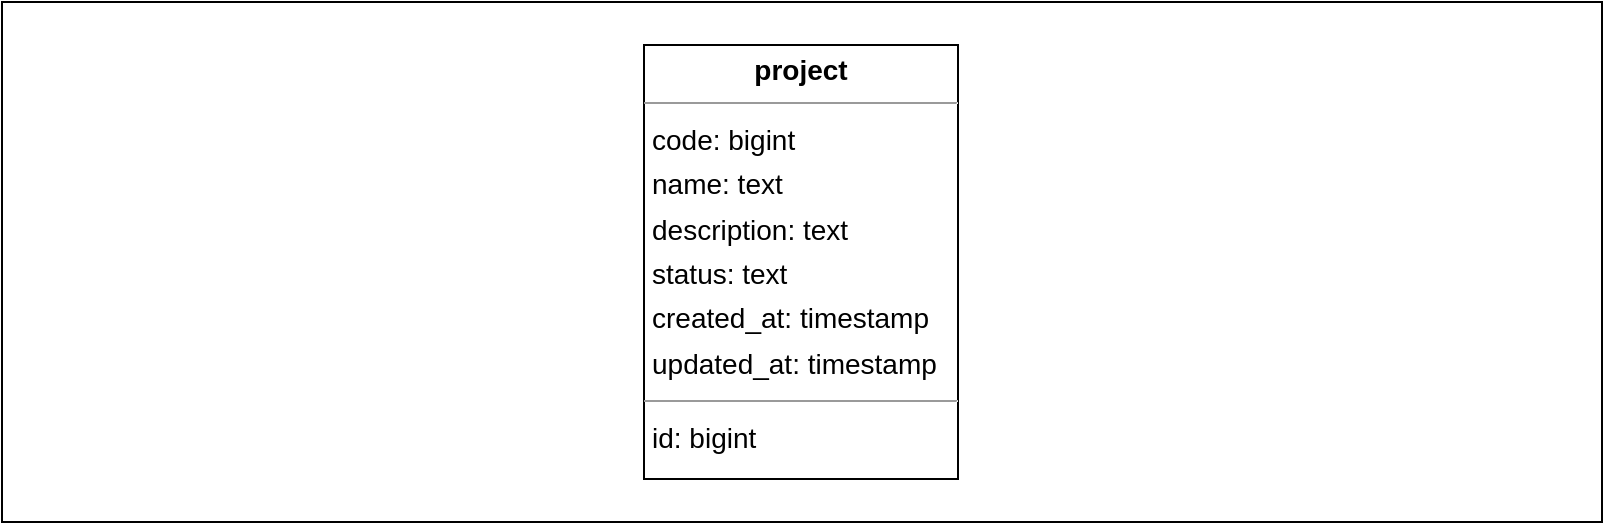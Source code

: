 <mxfile version="21.3.2" type="device">
  <diagram name="Страница 1" id="-bi6IJwTqK15d8kvk-_F">
    <mxGraphModel dx="1134" dy="626" grid="1" gridSize="10" guides="1" tooltips="1" connect="1" arrows="1" fold="1" page="1" pageScale="1" pageWidth="827" pageHeight="1169" math="0" shadow="0">
      <root>
        <mxCell id="0" />
        <mxCell id="1" parent="0" />
        <mxCell id="FkDS411P9qtkhbNBzl6R-1" value="" style="rounded=0;whiteSpace=wrap;html=1;" vertex="1" parent="1">
          <mxGeometry x="14" y="10" width="800" height="260" as="geometry" />
        </mxCell>
        <mxCell id="FkDS411P9qtkhbNBzl6R-3" value="&lt;p style=&quot;margin:0px;margin-top:4px;text-align:center;&quot;&gt;&lt;b&gt;project&lt;/b&gt;&lt;/p&gt;&lt;hr size=&quot;1&quot;/&gt;&lt;p style=&quot;margin:0 0 0 4px;line-height:1.6;&quot;&gt; code: bigint&lt;br/&gt; name: text&lt;br/&gt; description: text&lt;br/&gt; status: text&lt;br/&gt; created_at: timestamp&lt;br/&gt; updated_at: timestamp&lt;/p&gt;&lt;hr size=&quot;1&quot;/&gt;&lt;p style=&quot;margin:0 0 0 4px;line-height:1.6;&quot;&gt; id: bigint&lt;/p&gt;" style="verticalAlign=top;align=left;overflow=fill;fontSize=14;fontFamily=Helvetica;html=1;rounded=0;shadow=0;comic=0;labelBackgroundColor=none;strokeWidth=1;" vertex="1" parent="1">
          <mxGeometry x="335" y="31.5" width="157" height="217" as="geometry" />
        </mxCell>
      </root>
    </mxGraphModel>
  </diagram>
</mxfile>
